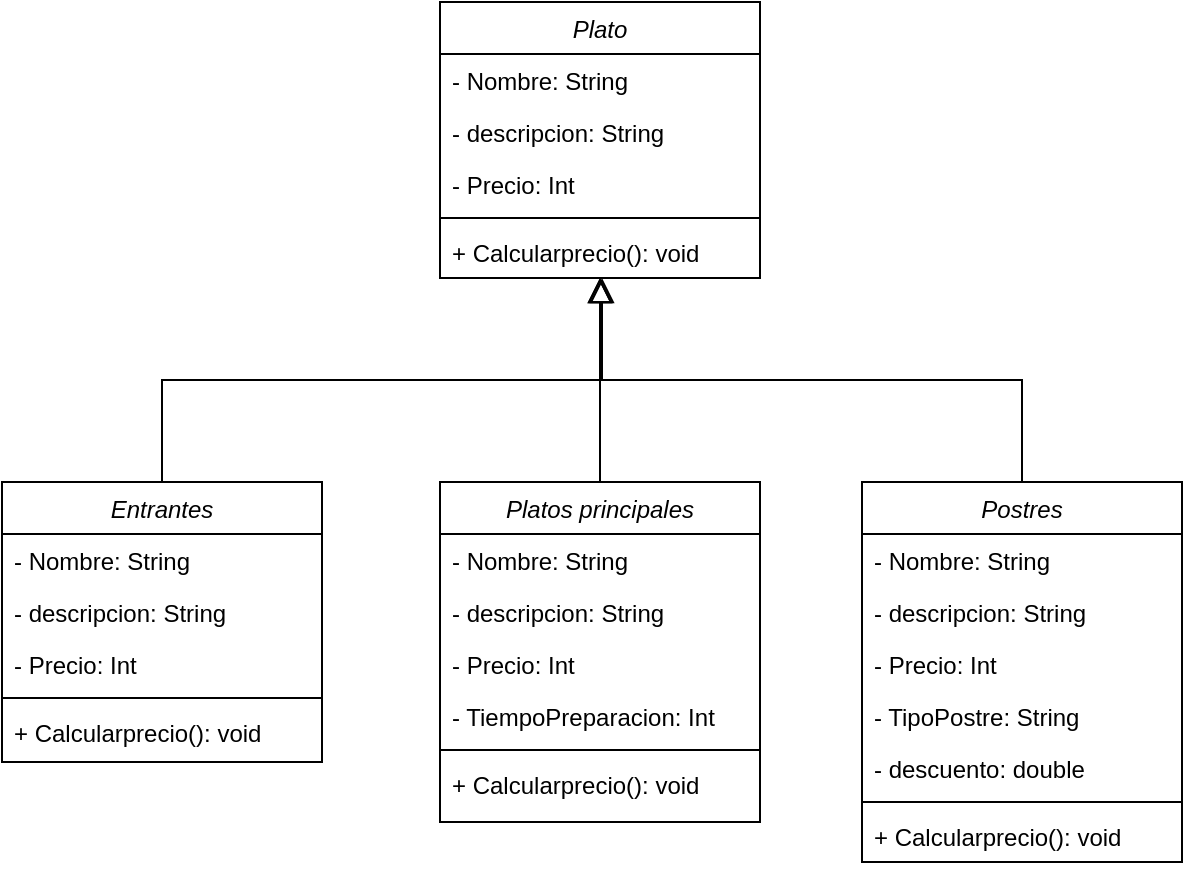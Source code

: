 <mxfile version="26.3.0">
  <diagram id="C5RBs43oDa-KdzZeNtuy" name="Page-1">
    <mxGraphModel dx="872" dy="439" grid="1" gridSize="10" guides="1" tooltips="1" connect="1" arrows="1" fold="1" page="1" pageScale="1" pageWidth="827" pageHeight="1169" math="0" shadow="0">
      <root>
        <mxCell id="WIyWlLk6GJQsqaUBKTNV-0" />
        <mxCell id="WIyWlLk6GJQsqaUBKTNV-1" parent="WIyWlLk6GJQsqaUBKTNV-0" />
        <mxCell id="zkfFHV4jXpPFQw0GAbJ--0" value="Plato" style="swimlane;fontStyle=2;align=center;verticalAlign=top;childLayout=stackLayout;horizontal=1;startSize=26;horizontalStack=0;resizeParent=1;resizeLast=0;collapsible=1;marginBottom=0;rounded=0;shadow=0;strokeWidth=1;" parent="WIyWlLk6GJQsqaUBKTNV-1" vertex="1">
          <mxGeometry x="329" y="120" width="160" height="138" as="geometry">
            <mxRectangle x="230" y="140" width="160" height="26" as="alternateBounds" />
          </mxGeometry>
        </mxCell>
        <mxCell id="zkfFHV4jXpPFQw0GAbJ--1" value="- Nombre: String" style="text;align=left;verticalAlign=top;spacingLeft=4;spacingRight=4;overflow=hidden;rotatable=0;points=[[0,0.5],[1,0.5]];portConstraint=eastwest;" parent="zkfFHV4jXpPFQw0GAbJ--0" vertex="1">
          <mxGeometry y="26" width="160" height="26" as="geometry" />
        </mxCell>
        <mxCell id="zkfFHV4jXpPFQw0GAbJ--2" value="- descripcion: String" style="text;align=left;verticalAlign=top;spacingLeft=4;spacingRight=4;overflow=hidden;rotatable=0;points=[[0,0.5],[1,0.5]];portConstraint=eastwest;rounded=0;shadow=0;html=0;" parent="zkfFHV4jXpPFQw0GAbJ--0" vertex="1">
          <mxGeometry y="52" width="160" height="26" as="geometry" />
        </mxCell>
        <mxCell id="zkfFHV4jXpPFQw0GAbJ--3" value="- Precio: Int" style="text;align=left;verticalAlign=top;spacingLeft=4;spacingRight=4;overflow=hidden;rotatable=0;points=[[0,0.5],[1,0.5]];portConstraint=eastwest;rounded=0;shadow=0;html=0;" parent="zkfFHV4jXpPFQw0GAbJ--0" vertex="1">
          <mxGeometry y="78" width="160" height="26" as="geometry" />
        </mxCell>
        <mxCell id="zkfFHV4jXpPFQw0GAbJ--4" value="" style="line;html=1;strokeWidth=1;align=left;verticalAlign=middle;spacingTop=-1;spacingLeft=3;spacingRight=3;rotatable=0;labelPosition=right;points=[];portConstraint=eastwest;" parent="zkfFHV4jXpPFQw0GAbJ--0" vertex="1">
          <mxGeometry y="104" width="160" height="8" as="geometry" />
        </mxCell>
        <mxCell id="zkfFHV4jXpPFQw0GAbJ--5" value="+ Calcularprecio(): void" style="text;align=left;verticalAlign=top;spacingLeft=4;spacingRight=4;overflow=hidden;rotatable=0;points=[[0,0.5],[1,0.5]];portConstraint=eastwest;" parent="zkfFHV4jXpPFQw0GAbJ--0" vertex="1">
          <mxGeometry y="112" width="160" height="26" as="geometry" />
        </mxCell>
        <mxCell id="zkfFHV4jXpPFQw0GAbJ--12" value="" style="endArrow=block;endSize=10;endFill=0;shadow=0;strokeWidth=1;rounded=0;curved=0;edgeStyle=elbowEdgeStyle;elbow=vertical;" parent="WIyWlLk6GJQsqaUBKTNV-1" source="0hVyqay4bCs8-8Tyrlxt-4" target="zkfFHV4jXpPFQw0GAbJ--0" edge="1">
          <mxGeometry width="160" relative="1" as="geometry">
            <mxPoint x="200" y="360" as="sourcePoint" />
            <mxPoint x="309" y="203" as="targetPoint" />
          </mxGeometry>
        </mxCell>
        <mxCell id="zkfFHV4jXpPFQw0GAbJ--16" value="" style="endArrow=block;endSize=10;endFill=0;shadow=0;strokeWidth=1;rounded=0;curved=0;edgeStyle=elbowEdgeStyle;elbow=vertical;" parent="WIyWlLk6GJQsqaUBKTNV-1" target="zkfFHV4jXpPFQw0GAbJ--0" edge="1">
          <mxGeometry width="160" relative="1" as="geometry">
            <mxPoint x="409" y="360" as="sourcePoint" />
            <mxPoint x="419" y="271" as="targetPoint" />
          </mxGeometry>
        </mxCell>
        <mxCell id="0hVyqay4bCs8-8Tyrlxt-3" value="" style="endArrow=block;endSize=10;endFill=0;shadow=0;strokeWidth=1;rounded=0;curved=0;edgeStyle=elbowEdgeStyle;elbow=vertical;" edge="1" parent="WIyWlLk6GJQsqaUBKTNV-1">
          <mxGeometry width="160" relative="1" as="geometry">
            <mxPoint x="620" y="360" as="sourcePoint" />
            <mxPoint x="410" y="258" as="targetPoint" />
          </mxGeometry>
        </mxCell>
        <mxCell id="0hVyqay4bCs8-8Tyrlxt-10" value="" style="endArrow=block;endSize=10;endFill=0;shadow=0;strokeWidth=1;rounded=0;curved=0;edgeStyle=elbowEdgeStyle;elbow=vertical;" edge="1" parent="WIyWlLk6GJQsqaUBKTNV-1" target="0hVyqay4bCs8-8Tyrlxt-4">
          <mxGeometry width="160" relative="1" as="geometry">
            <mxPoint x="200" y="360" as="sourcePoint" />
            <mxPoint x="409" y="258" as="targetPoint" />
          </mxGeometry>
        </mxCell>
        <mxCell id="0hVyqay4bCs8-8Tyrlxt-4" value="Entrantes" style="swimlane;fontStyle=2;align=center;verticalAlign=top;childLayout=stackLayout;horizontal=1;startSize=26;horizontalStack=0;resizeParent=1;resizeLast=0;collapsible=1;marginBottom=0;rounded=0;shadow=0;strokeWidth=1;" vertex="1" parent="WIyWlLk6GJQsqaUBKTNV-1">
          <mxGeometry x="110" y="360" width="160" height="140" as="geometry">
            <mxRectangle x="230" y="140" width="160" height="26" as="alternateBounds" />
          </mxGeometry>
        </mxCell>
        <mxCell id="0hVyqay4bCs8-8Tyrlxt-5" value="- Nombre: String" style="text;align=left;verticalAlign=top;spacingLeft=4;spacingRight=4;overflow=hidden;rotatable=0;points=[[0,0.5],[1,0.5]];portConstraint=eastwest;" vertex="1" parent="0hVyqay4bCs8-8Tyrlxt-4">
          <mxGeometry y="26" width="160" height="26" as="geometry" />
        </mxCell>
        <mxCell id="0hVyqay4bCs8-8Tyrlxt-6" value="- descripcion: String" style="text;align=left;verticalAlign=top;spacingLeft=4;spacingRight=4;overflow=hidden;rotatable=0;points=[[0,0.5],[1,0.5]];portConstraint=eastwest;rounded=0;shadow=0;html=0;" vertex="1" parent="0hVyqay4bCs8-8Tyrlxt-4">
          <mxGeometry y="52" width="160" height="26" as="geometry" />
        </mxCell>
        <mxCell id="0hVyqay4bCs8-8Tyrlxt-7" value="- Precio: Int" style="text;align=left;verticalAlign=top;spacingLeft=4;spacingRight=4;overflow=hidden;rotatable=0;points=[[0,0.5],[1,0.5]];portConstraint=eastwest;rounded=0;shadow=0;html=0;" vertex="1" parent="0hVyqay4bCs8-8Tyrlxt-4">
          <mxGeometry y="78" width="160" height="26" as="geometry" />
        </mxCell>
        <mxCell id="0hVyqay4bCs8-8Tyrlxt-8" value="" style="line;html=1;strokeWidth=1;align=left;verticalAlign=middle;spacingTop=-1;spacingLeft=3;spacingRight=3;rotatable=0;labelPosition=right;points=[];portConstraint=eastwest;" vertex="1" parent="0hVyqay4bCs8-8Tyrlxt-4">
          <mxGeometry y="104" width="160" height="8" as="geometry" />
        </mxCell>
        <mxCell id="0hVyqay4bCs8-8Tyrlxt-28" value="+ Calcularprecio(): void" style="text;align=left;verticalAlign=top;spacingLeft=4;spacingRight=4;overflow=hidden;rotatable=0;points=[[0,0.5],[1,0.5]];portConstraint=eastwest;" vertex="1" parent="0hVyqay4bCs8-8Tyrlxt-4">
          <mxGeometry y="112" width="160" height="26" as="geometry" />
        </mxCell>
        <mxCell id="0hVyqay4bCs8-8Tyrlxt-11" value="Platos principales" style="swimlane;fontStyle=2;align=center;verticalAlign=top;childLayout=stackLayout;horizontal=1;startSize=26;horizontalStack=0;resizeParent=1;resizeLast=0;collapsible=1;marginBottom=0;rounded=0;shadow=0;strokeWidth=1;" vertex="1" parent="WIyWlLk6GJQsqaUBKTNV-1">
          <mxGeometry x="329" y="360" width="160" height="170" as="geometry">
            <mxRectangle x="230" y="140" width="160" height="26" as="alternateBounds" />
          </mxGeometry>
        </mxCell>
        <mxCell id="0hVyqay4bCs8-8Tyrlxt-12" value="- Nombre: String" style="text;align=left;verticalAlign=top;spacingLeft=4;spacingRight=4;overflow=hidden;rotatable=0;points=[[0,0.5],[1,0.5]];portConstraint=eastwest;" vertex="1" parent="0hVyqay4bCs8-8Tyrlxt-11">
          <mxGeometry y="26" width="160" height="26" as="geometry" />
        </mxCell>
        <mxCell id="0hVyqay4bCs8-8Tyrlxt-13" value="- descripcion: String" style="text;align=left;verticalAlign=top;spacingLeft=4;spacingRight=4;overflow=hidden;rotatable=0;points=[[0,0.5],[1,0.5]];portConstraint=eastwest;rounded=0;shadow=0;html=0;" vertex="1" parent="0hVyqay4bCs8-8Tyrlxt-11">
          <mxGeometry y="52" width="160" height="26" as="geometry" />
        </mxCell>
        <mxCell id="0hVyqay4bCs8-8Tyrlxt-14" value="- Precio: Int" style="text;align=left;verticalAlign=top;spacingLeft=4;spacingRight=4;overflow=hidden;rotatable=0;points=[[0,0.5],[1,0.5]];portConstraint=eastwest;rounded=0;shadow=0;html=0;" vertex="1" parent="0hVyqay4bCs8-8Tyrlxt-11">
          <mxGeometry y="78" width="160" height="26" as="geometry" />
        </mxCell>
        <mxCell id="0hVyqay4bCs8-8Tyrlxt-23" value="- TiempoPreparacion: Int" style="text;align=left;verticalAlign=top;spacingLeft=4;spacingRight=4;overflow=hidden;rotatable=0;points=[[0,0.5],[1,0.5]];portConstraint=eastwest;rounded=0;shadow=0;html=0;" vertex="1" parent="0hVyqay4bCs8-8Tyrlxt-11">
          <mxGeometry y="104" width="160" height="26" as="geometry" />
        </mxCell>
        <mxCell id="0hVyqay4bCs8-8Tyrlxt-15" value="" style="line;html=1;strokeWidth=1;align=left;verticalAlign=middle;spacingTop=-1;spacingLeft=3;spacingRight=3;rotatable=0;labelPosition=right;points=[];portConstraint=eastwest;" vertex="1" parent="0hVyqay4bCs8-8Tyrlxt-11">
          <mxGeometry y="130" width="160" height="8" as="geometry" />
        </mxCell>
        <mxCell id="0hVyqay4bCs8-8Tyrlxt-26" value="+ Calcularprecio(): void" style="text;align=left;verticalAlign=top;spacingLeft=4;spacingRight=4;overflow=hidden;rotatable=0;points=[[0,0.5],[1,0.5]];portConstraint=eastwest;" vertex="1" parent="0hVyqay4bCs8-8Tyrlxt-11">
          <mxGeometry y="138" width="160" height="26" as="geometry" />
        </mxCell>
        <mxCell id="0hVyqay4bCs8-8Tyrlxt-17" value="Postres" style="swimlane;fontStyle=2;align=center;verticalAlign=top;childLayout=stackLayout;horizontal=1;startSize=26;horizontalStack=0;resizeParent=1;resizeLast=0;collapsible=1;marginBottom=0;rounded=0;shadow=0;strokeWidth=1;" vertex="1" parent="WIyWlLk6GJQsqaUBKTNV-1">
          <mxGeometry x="540" y="360" width="160" height="190" as="geometry">
            <mxRectangle x="230" y="140" width="160" height="26" as="alternateBounds" />
          </mxGeometry>
        </mxCell>
        <mxCell id="0hVyqay4bCs8-8Tyrlxt-18" value="- Nombre: String" style="text;align=left;verticalAlign=top;spacingLeft=4;spacingRight=4;overflow=hidden;rotatable=0;points=[[0,0.5],[1,0.5]];portConstraint=eastwest;" vertex="1" parent="0hVyqay4bCs8-8Tyrlxt-17">
          <mxGeometry y="26" width="160" height="26" as="geometry" />
        </mxCell>
        <mxCell id="0hVyqay4bCs8-8Tyrlxt-19" value="- descripcion: String" style="text;align=left;verticalAlign=top;spacingLeft=4;spacingRight=4;overflow=hidden;rotatable=0;points=[[0,0.5],[1,0.5]];portConstraint=eastwest;rounded=0;shadow=0;html=0;" vertex="1" parent="0hVyqay4bCs8-8Tyrlxt-17">
          <mxGeometry y="52" width="160" height="26" as="geometry" />
        </mxCell>
        <mxCell id="0hVyqay4bCs8-8Tyrlxt-20" value="- Precio: Int" style="text;align=left;verticalAlign=top;spacingLeft=4;spacingRight=4;overflow=hidden;rotatable=0;points=[[0,0.5],[1,0.5]];portConstraint=eastwest;rounded=0;shadow=0;html=0;" vertex="1" parent="0hVyqay4bCs8-8Tyrlxt-17">
          <mxGeometry y="78" width="160" height="26" as="geometry" />
        </mxCell>
        <mxCell id="0hVyqay4bCs8-8Tyrlxt-24" value="- TipoPostre: String" style="text;align=left;verticalAlign=top;spacingLeft=4;spacingRight=4;overflow=hidden;rotatable=0;points=[[0,0.5],[1,0.5]];portConstraint=eastwest;rounded=0;shadow=0;html=0;" vertex="1" parent="0hVyqay4bCs8-8Tyrlxt-17">
          <mxGeometry y="104" width="160" height="26" as="geometry" />
        </mxCell>
        <mxCell id="0hVyqay4bCs8-8Tyrlxt-25" value="- descuento: double" style="text;align=left;verticalAlign=top;spacingLeft=4;spacingRight=4;overflow=hidden;rotatable=0;points=[[0,0.5],[1,0.5]];portConstraint=eastwest;rounded=0;shadow=0;html=0;" vertex="1" parent="0hVyqay4bCs8-8Tyrlxt-17">
          <mxGeometry y="130" width="160" height="26" as="geometry" />
        </mxCell>
        <mxCell id="0hVyqay4bCs8-8Tyrlxt-21" value="" style="line;html=1;strokeWidth=1;align=left;verticalAlign=middle;spacingTop=-1;spacingLeft=3;spacingRight=3;rotatable=0;labelPosition=right;points=[];portConstraint=eastwest;" vertex="1" parent="0hVyqay4bCs8-8Tyrlxt-17">
          <mxGeometry y="156" width="160" height="8" as="geometry" />
        </mxCell>
        <mxCell id="0hVyqay4bCs8-8Tyrlxt-27" value="+ Calcularprecio(): void" style="text;align=left;verticalAlign=top;spacingLeft=4;spacingRight=4;overflow=hidden;rotatable=0;points=[[0,0.5],[1,0.5]];portConstraint=eastwest;" vertex="1" parent="0hVyqay4bCs8-8Tyrlxt-17">
          <mxGeometry y="164" width="160" height="26" as="geometry" />
        </mxCell>
      </root>
    </mxGraphModel>
  </diagram>
</mxfile>
